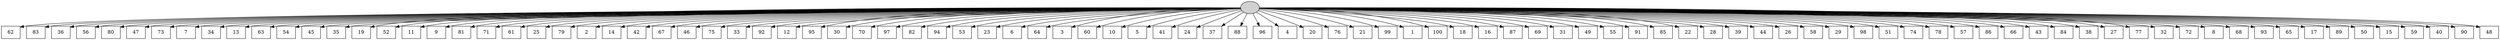 digraph G {
0[style=filled, fillcolor=grey82, label=""];
1[shape=box,style=filled, fillcolor=white,label="62\n"];
2[shape=box,style=filled, fillcolor=white,label="83\n"];
3[shape=box,style=filled, fillcolor=white,label="36\n"];
4[shape=box,style=filled, fillcolor=white,label="56\n"];
5[shape=box,style=filled, fillcolor=white,label="80\n"];
6[shape=box,style=filled, fillcolor=white,label="47\n"];
7[shape=box,style=filled, fillcolor=white,label="73\n"];
8[shape=box,style=filled, fillcolor=white,label="7\n"];
9[shape=box,style=filled, fillcolor=white,label="34\n"];
10[shape=box,style=filled, fillcolor=white,label="13\n"];
11[shape=box,style=filled, fillcolor=white,label="63\n"];
12[shape=box,style=filled, fillcolor=white,label="54\n"];
13[shape=box,style=filled, fillcolor=white,label="45\n"];
14[shape=box,style=filled, fillcolor=white,label="35\n"];
15[shape=box,style=filled, fillcolor=white,label="19\n"];
16[shape=box,style=filled, fillcolor=white,label="52\n"];
17[shape=box,style=filled, fillcolor=white,label="11\n"];
18[shape=box,style=filled, fillcolor=white,label="9\n"];
19[shape=box,style=filled, fillcolor=white,label="81\n"];
20[shape=box,style=filled, fillcolor=white,label="71\n"];
21[shape=box,style=filled, fillcolor=white,label="61\n"];
22[shape=box,style=filled, fillcolor=white,label="25\n"];
23[shape=box,style=filled, fillcolor=white,label="79\n"];
24[shape=box,style=filled, fillcolor=white,label="2\n"];
25[shape=box,style=filled, fillcolor=white,label="14\n"];
26[shape=box,style=filled, fillcolor=white,label="42\n"];
27[shape=box,style=filled, fillcolor=white,label="67\n"];
28[shape=box,style=filled, fillcolor=white,label="46\n"];
29[shape=box,style=filled, fillcolor=white,label="75\n"];
30[shape=box,style=filled, fillcolor=white,label="33\n"];
31[shape=box,style=filled, fillcolor=white,label="92\n"];
32[shape=box,style=filled, fillcolor=white,label="12\n"];
33[shape=box,style=filled, fillcolor=white,label="95\n"];
34[shape=box,style=filled, fillcolor=white,label="30\n"];
35[shape=box,style=filled, fillcolor=white,label="70\n"];
36[shape=box,style=filled, fillcolor=white,label="97\n"];
37[shape=box,style=filled, fillcolor=white,label="82\n"];
38[shape=box,style=filled, fillcolor=white,label="94\n"];
39[shape=box,style=filled, fillcolor=white,label="53\n"];
40[shape=box,style=filled, fillcolor=white,label="23\n"];
41[shape=box,style=filled, fillcolor=white,label="6\n"];
42[shape=box,style=filled, fillcolor=white,label="64\n"];
43[shape=box,style=filled, fillcolor=white,label="3\n"];
44[shape=box,style=filled, fillcolor=white,label="60\n"];
45[shape=box,style=filled, fillcolor=white,label="10\n"];
46[shape=box,style=filled, fillcolor=white,label="5\n"];
47[shape=box,style=filled, fillcolor=white,label="41\n"];
48[shape=box,style=filled, fillcolor=white,label="24\n"];
49[shape=box,style=filled, fillcolor=white,label="37\n"];
50[shape=box,style=filled, fillcolor=white,label="88\n"];
51[shape=box,style=filled, fillcolor=white,label="96\n"];
52[shape=box,style=filled, fillcolor=white,label="4\n"];
53[shape=box,style=filled, fillcolor=white,label="20\n"];
54[shape=box,style=filled, fillcolor=white,label="76\n"];
55[shape=box,style=filled, fillcolor=white,label="21\n"];
56[shape=box,style=filled, fillcolor=white,label="99\n"];
57[shape=box,style=filled, fillcolor=white,label="1\n"];
58[shape=box,style=filled, fillcolor=white,label="100\n"];
59[shape=box,style=filled, fillcolor=white,label="18\n"];
60[shape=box,style=filled, fillcolor=white,label="16\n"];
61[shape=box,style=filled, fillcolor=white,label="87\n"];
62[shape=box,style=filled, fillcolor=white,label="69\n"];
63[shape=box,style=filled, fillcolor=white,label="31\n"];
64[shape=box,style=filled, fillcolor=white,label="49\n"];
65[shape=box,style=filled, fillcolor=white,label="55\n"];
66[shape=box,style=filled, fillcolor=white,label="91\n"];
67[shape=box,style=filled, fillcolor=white,label="85\n"];
68[shape=box,style=filled, fillcolor=white,label="22\n"];
69[shape=box,style=filled, fillcolor=white,label="28\n"];
70[shape=box,style=filled, fillcolor=white,label="39\n"];
71[shape=box,style=filled, fillcolor=white,label="44\n"];
72[shape=box,style=filled, fillcolor=white,label="26\n"];
73[shape=box,style=filled, fillcolor=white,label="58\n"];
74[shape=box,style=filled, fillcolor=white,label="29\n"];
75[shape=box,style=filled, fillcolor=white,label="98\n"];
76[shape=box,style=filled, fillcolor=white,label="51\n"];
77[shape=box,style=filled, fillcolor=white,label="74\n"];
78[shape=box,style=filled, fillcolor=white,label="78\n"];
79[shape=box,style=filled, fillcolor=white,label="57\n"];
80[shape=box,style=filled, fillcolor=white,label="86\n"];
81[shape=box,style=filled, fillcolor=white,label="66\n"];
82[shape=box,style=filled, fillcolor=white,label="43\n"];
83[shape=box,style=filled, fillcolor=white,label="84\n"];
84[shape=box,style=filled, fillcolor=white,label="38\n"];
85[shape=box,style=filled, fillcolor=white,label="27\n"];
86[shape=box,style=filled, fillcolor=white,label="77\n"];
87[shape=box,style=filled, fillcolor=white,label="32\n"];
88[shape=box,style=filled, fillcolor=white,label="72\n"];
89[shape=box,style=filled, fillcolor=white,label="8\n"];
90[shape=box,style=filled, fillcolor=white,label="68\n"];
91[shape=box,style=filled, fillcolor=white,label="93\n"];
92[shape=box,style=filled, fillcolor=white,label="65\n"];
93[shape=box,style=filled, fillcolor=white,label="17\n"];
94[shape=box,style=filled, fillcolor=white,label="89\n"];
95[shape=box,style=filled, fillcolor=white,label="50\n"];
96[shape=box,style=filled, fillcolor=white,label="15\n"];
97[shape=box,style=filled, fillcolor=white,label="59\n"];
98[shape=box,style=filled, fillcolor=white,label="40\n"];
99[shape=box,style=filled, fillcolor=white,label="90\n"];
100[shape=box,style=filled, fillcolor=white,label="48\n"];
0->1 ;
0->2 ;
0->3 ;
0->4 ;
0->5 ;
0->6 ;
0->7 ;
0->8 ;
0->9 ;
0->10 ;
0->11 ;
0->12 ;
0->13 ;
0->14 ;
0->15 ;
0->16 ;
0->17 ;
0->18 ;
0->19 ;
0->20 ;
0->21 ;
0->22 ;
0->23 ;
0->24 ;
0->25 ;
0->26 ;
0->27 ;
0->28 ;
0->29 ;
0->30 ;
0->31 ;
0->32 ;
0->33 ;
0->34 ;
0->35 ;
0->36 ;
0->37 ;
0->38 ;
0->39 ;
0->40 ;
0->41 ;
0->42 ;
0->43 ;
0->44 ;
0->45 ;
0->46 ;
0->47 ;
0->48 ;
0->49 ;
0->50 ;
0->51 ;
0->52 ;
0->53 ;
0->54 ;
0->55 ;
0->56 ;
0->57 ;
0->58 ;
0->59 ;
0->60 ;
0->61 ;
0->62 ;
0->63 ;
0->64 ;
0->65 ;
0->66 ;
0->67 ;
0->68 ;
0->69 ;
0->70 ;
0->71 ;
0->72 ;
0->73 ;
0->74 ;
0->75 ;
0->76 ;
0->77 ;
0->78 ;
0->79 ;
0->80 ;
0->81 ;
0->82 ;
0->83 ;
0->84 ;
0->85 ;
0->86 ;
0->87 ;
0->88 ;
0->89 ;
0->90 ;
0->91 ;
0->92 ;
0->93 ;
0->94 ;
0->95 ;
0->96 ;
0->97 ;
0->98 ;
0->99 ;
0->100 ;
}

